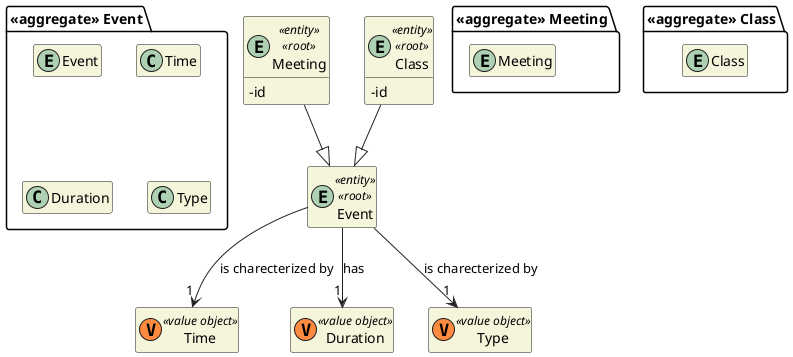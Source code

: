 @startuml DM-EVENTS
'https://plantuml.com/class-diagram

skinparam classAttributeIconSize 0
hide empty attributes
hide empty methods
skinparam classBackgroundColor beige
skinparam ArrowColor #222222

package "<<aggregate>> Event" {
    entity Event

    class Time
    class Duration
    class Type
}

entity Event <<entity>> <<root>> {
}

class Time <<(V,#FF8B40) value object>> {}
class Duration <<(V,#FF8B40) value object>> {}
class Type <<(V,#FF8B40) value object>> {}

Event --> "1" Time : is charecterized by
Event --> "1" Duration : has
Event --> "1" Type : is charecterized by

package "<<aggregate>> Meeting" {
    entity Meeting
}

entity Meeting <<entity>> <<root>> {
  -id
}

package "<<aggregate>> Class" {
    entity Class
}

entity Class <<entity>> <<root>> {
  -id
}

Class --|> Event 
Meeting --|> Event
